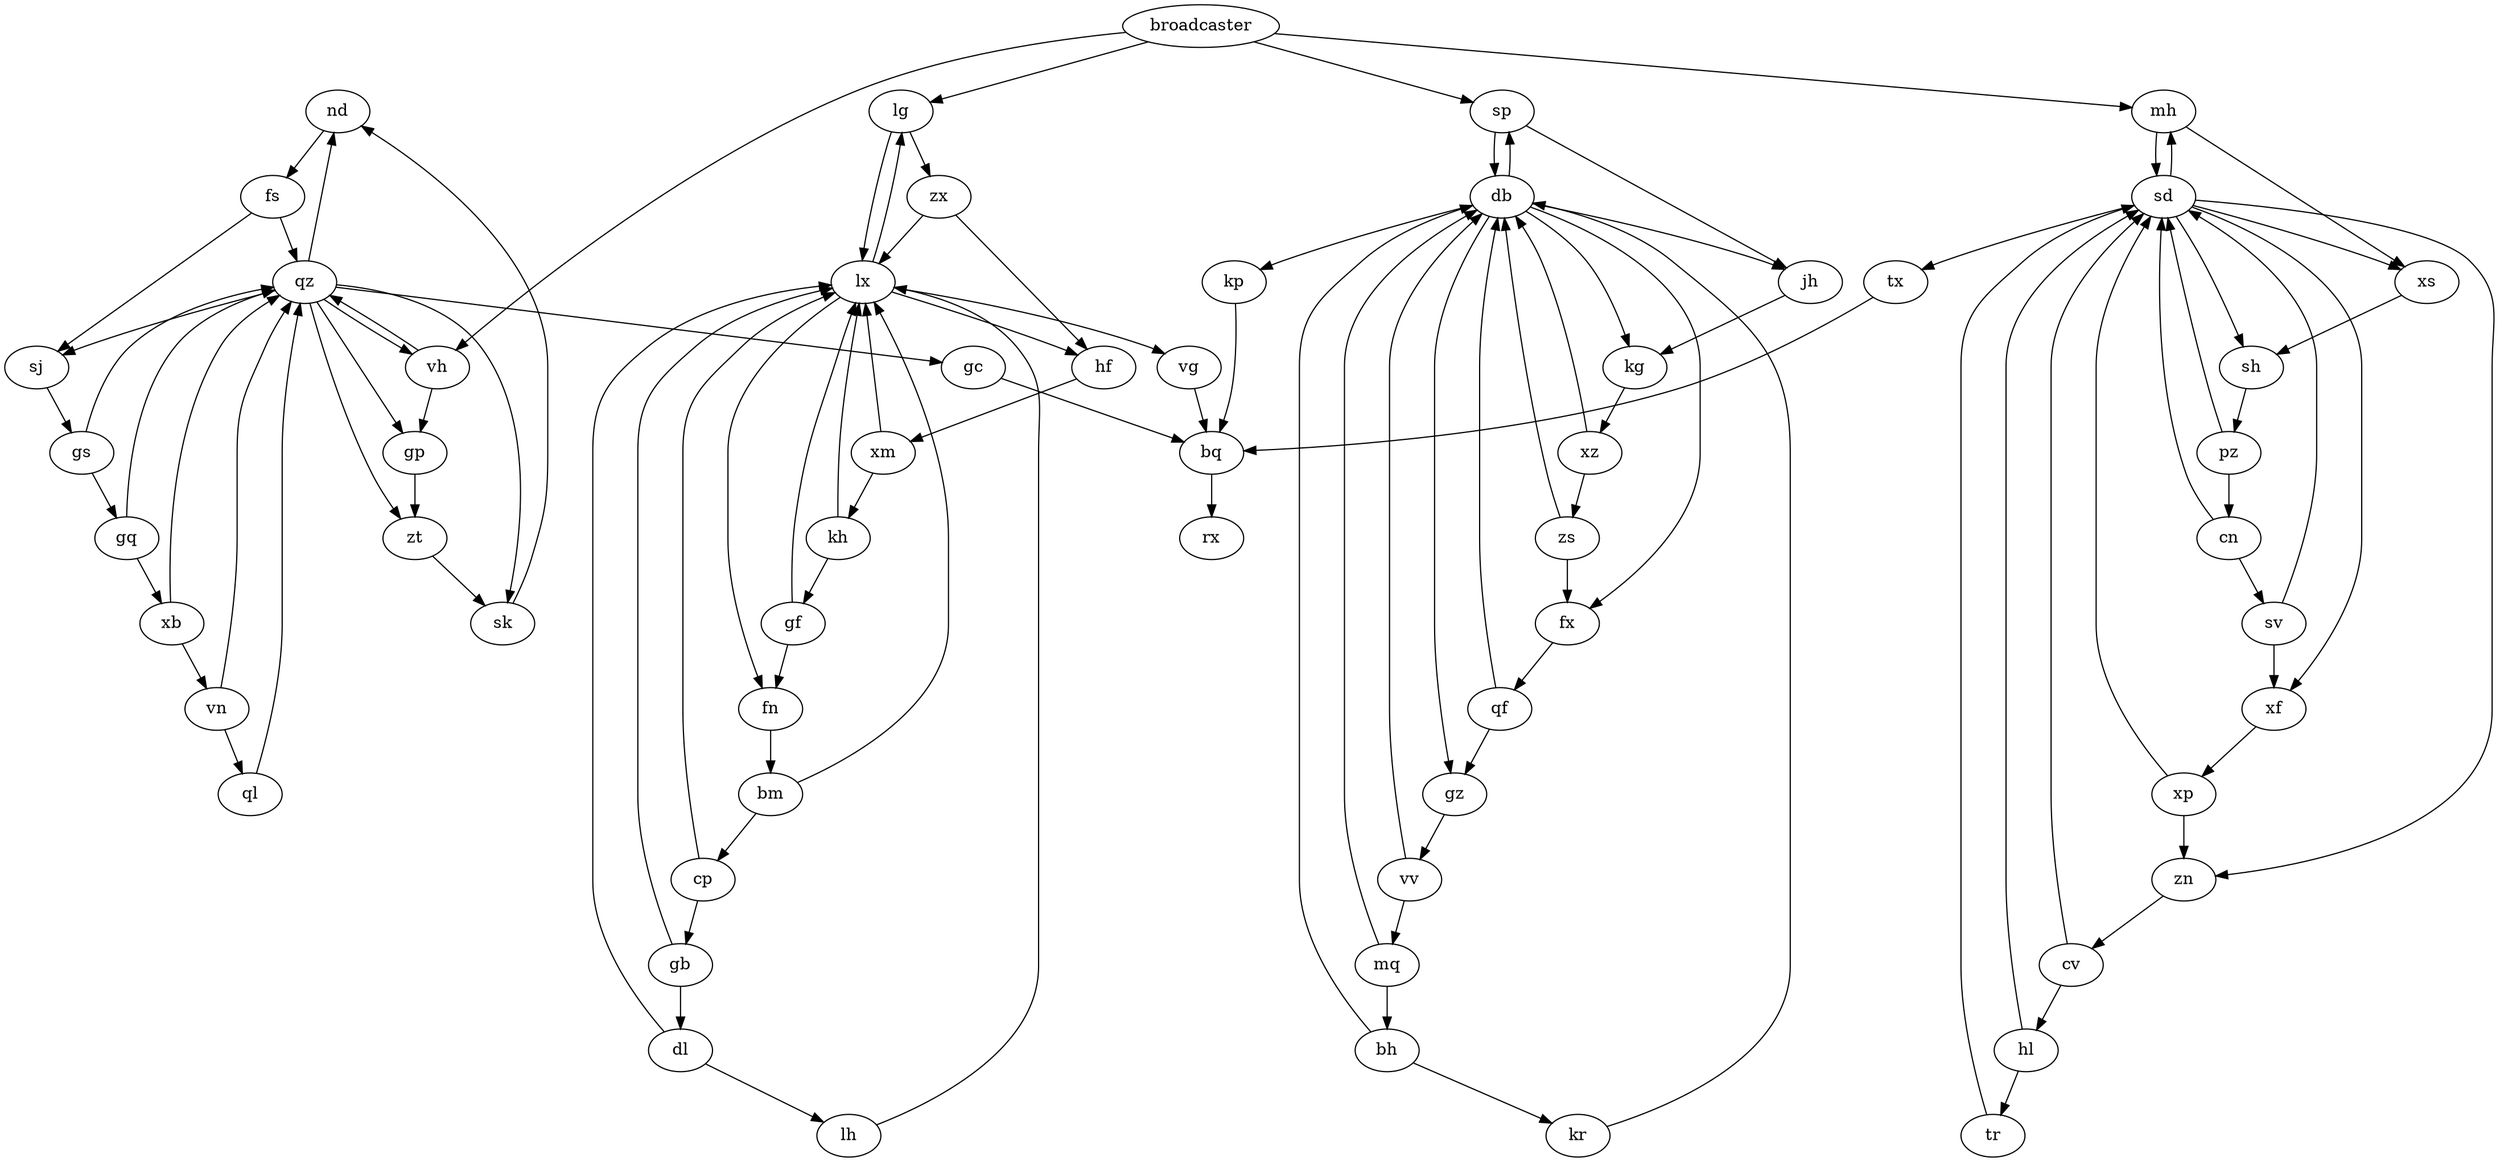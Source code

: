 digraph G {
nd -> fs;
ql -> qz;
gz -> vv;
lg -> zx;
lg -> lx;
tr -> sd;
vn -> ql;
vn -> qz;
kg -> xz;
sj -> gs;
bq -> rx;
hf -> xm;
vv -> mq;
vv -> db;
gf -> fn;
gf -> lx;
zt -> sk;
bm -> lx;
bm -> cp;
cp -> lx;
cp -> gb;
gs -> gq;
gs -> qz;
sp -> db;
sp -> jh;
bh -> kr;
bh -> db;
xb -> qz;
xb -> vn;
fx -> qf;
gq -> qz;
gq -> xb;
xp -> zn;
xp -> sd;
hl -> tr;
hl -> sd;
sk -> nd;
mh -> xs;
mh -> sd;
qz -> nd;
qz -> sj;
qz -> sk;
qz -> gp;
qz -> gc;
qz -> vh;
qz -> zt;
vg -> bq;
sh -> pz;
jh -> kg;
kp -> bq;
gp -> zt;
gc -> bq;
xf -> xp;
cv -> sd;
cv -> hl;
db -> kg;
db -> sp;
db -> kp;
db -> fx;
db -> jh;
db -> gz;
kr -> db;
xz -> zs;
xz -> db;
fs -> qz;
fs -> sj;
xm -> kh;
xm -> lx;
qf -> db;
qf -> gz;
fn -> bm;
kh -> lx;
kh -> gf;
vh -> qz;
vh -> gp;
mq -> bh;
mq -> db;
zn -> cv;
sv -> xf;
sv -> sd;
lh -> lx;
dl -> lh;
dl -> lx;
zx -> lx;
zx -> hf;
pz -> sd;
pz -> cn;
cn -> sd;
cn -> sv;
xs -> sh;
gb -> lx;
gb -> dl;
tx -> bq;
sd -> mh;
sd -> tx;
sd -> sh;
sd -> xf;
sd -> zn;
sd -> xs;
lx -> fn;
lx -> hf;
lx -> vg;
lx -> lg;
zs -> db;
zs -> fx;
broadcaster -> vh;
broadcaster -> sp;
broadcaster -> lg;
broadcaster -> mh;
}